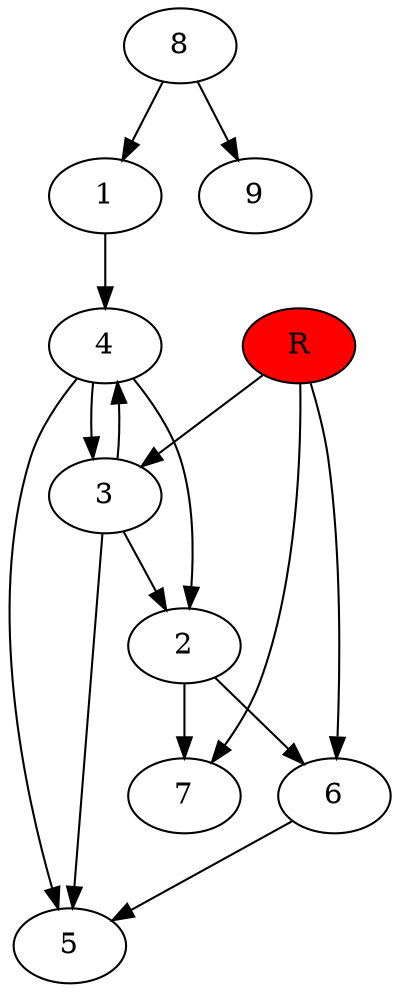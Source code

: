 digraph prb25350 {
	1
	2
	3
	4
	5
	6
	7
	8
	R [fillcolor="#ff0000" style=filled]
	1 -> 4
	2 -> 6
	2 -> 7
	3 -> 2
	3 -> 4
	3 -> 5
	4 -> 2
	4 -> 3
	4 -> 5
	6 -> 5
	8 -> 1
	8 -> 9
	R -> 3
	R -> 6
	R -> 7
}
